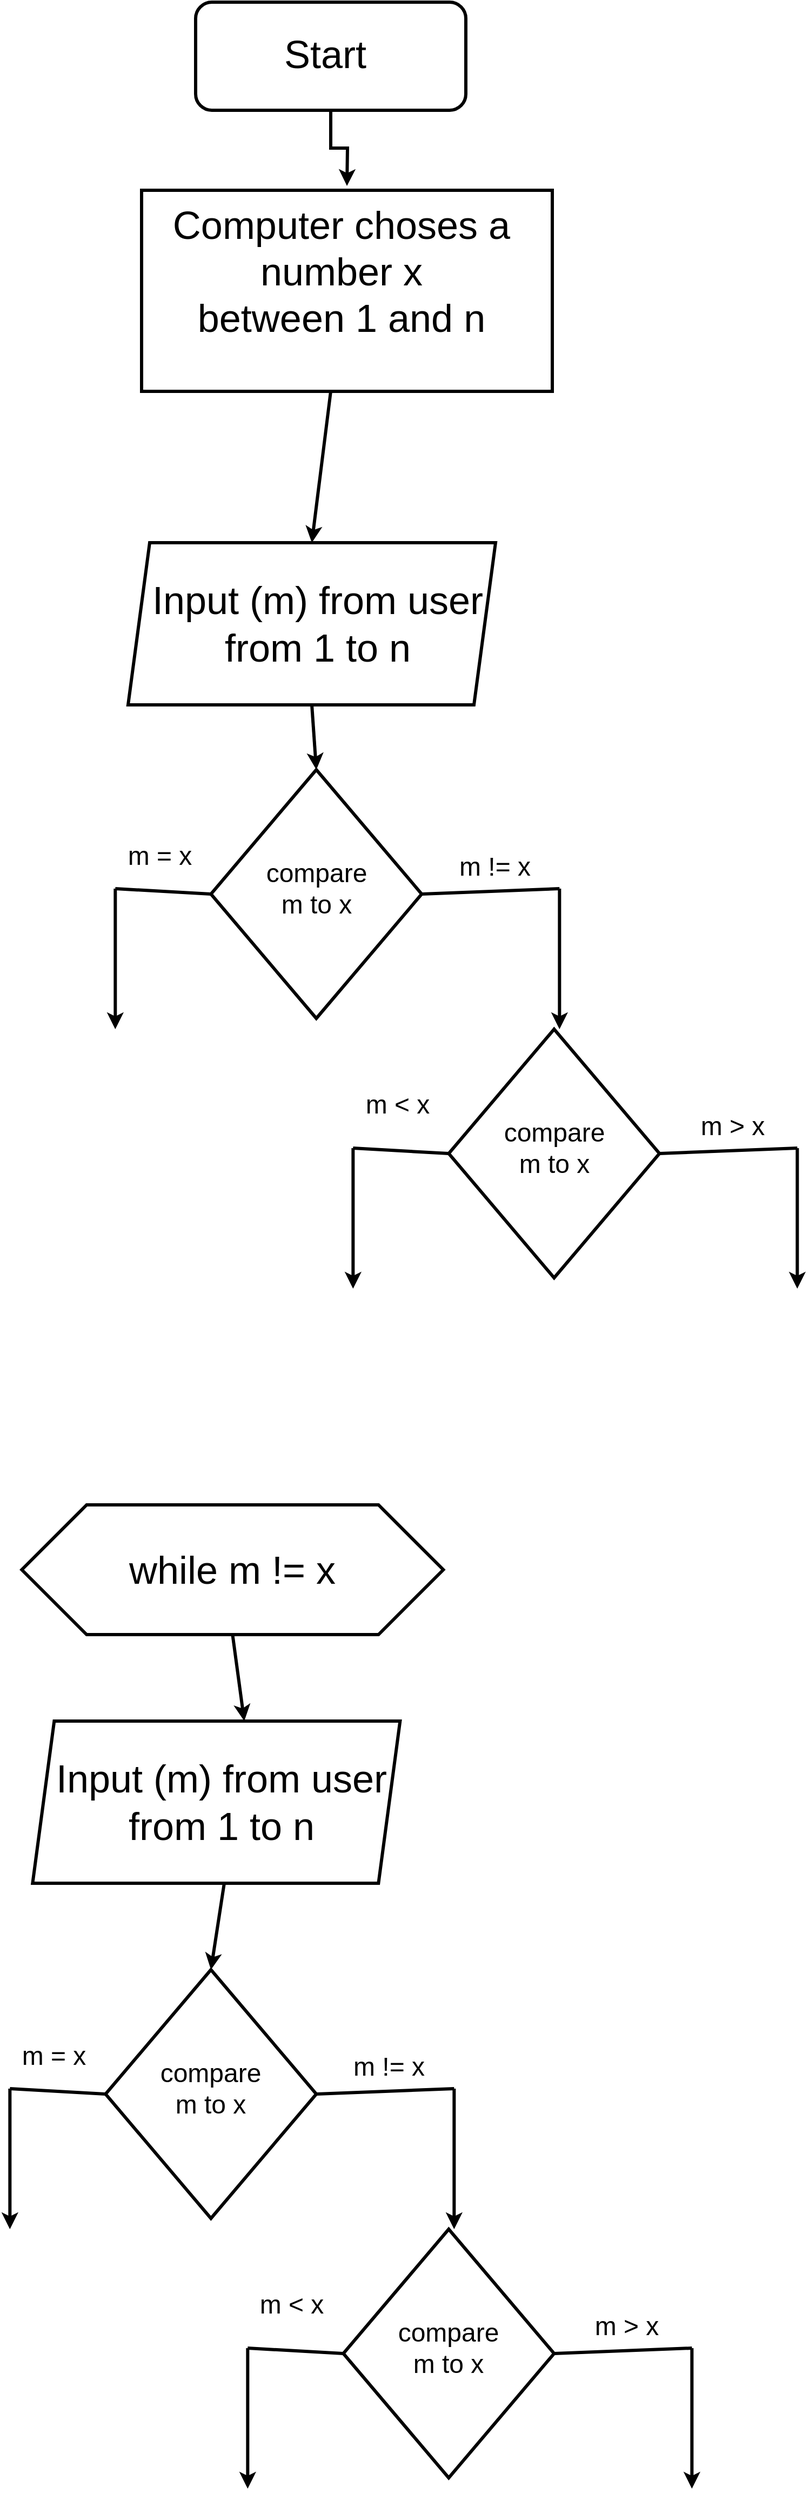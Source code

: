 <mxfile version="13.7.1" type="github"><diagram id="3_eJMLxeBSP48qe5Kqer" name="Page-1"><mxGraphModel dx="2220" dy="2492" grid="1" gridSize="10" guides="1" tooltips="1" connect="1" arrows="1" fold="1" page="1" pageScale="1" pageWidth="827" pageHeight="1169" math="0" shadow="0"><root><mxCell id="0"/><mxCell id="1" parent="0"/><mxCell id="KI3RbToSqygGyNF0EnkL-1" value="" style="rounded=1;whiteSpace=wrap;html=1;strokeWidth=3;" vertex="1" parent="1"><mxGeometry x="265" y="-560" width="250" height="100" as="geometry"/></mxCell><mxCell id="KI3RbToSqygGyNF0EnkL-2" value="&lt;span style=&quot;font-size: 36px&quot;&gt;Start&lt;br&gt;&lt;br&gt;&lt;/span&gt;" style="text;html=1;strokeColor=none;fillColor=none;align=center;verticalAlign=middle;whiteSpace=wrap;rounded=0;strokeWidth=3;" vertex="1" parent="1"><mxGeometry x="305" y="-530" width="160" height="80" as="geometry"/></mxCell><mxCell id="KI3RbToSqygGyNF0EnkL-3" value="Text" style="text;html=1;strokeColor=none;fillColor=none;align=center;verticalAlign=middle;whiteSpace=wrap;rounded=0;" vertex="1" parent="1"><mxGeometry x="259.17" y="1310" width="40" height="20" as="geometry"/></mxCell><mxCell id="KI3RbToSqygGyNF0EnkL-4" style="edgeStyle=orthogonalEdgeStyle;rounded=0;orthogonalLoop=1;jettySize=auto;html=1;strokeWidth=3;" edge="1" parent="1" source="KI3RbToSqygGyNF0EnkL-1"><mxGeometry relative="1" as="geometry"><mxPoint x="405" y="-390" as="targetPoint"/></mxGeometry></mxCell><mxCell id="KI3RbToSqygGyNF0EnkL-5" style="edgeStyle=orthogonalEdgeStyle;rounded=0;orthogonalLoop=1;jettySize=auto;html=1;exitX=0.5;exitY=1;exitDx=0;exitDy=0;strokeWidth=3;" edge="1" parent="1" source="KI3RbToSqygGyNF0EnkL-1" target="KI3RbToSqygGyNF0EnkL-1"><mxGeometry relative="1" as="geometry"/></mxCell><mxCell id="KI3RbToSqygGyNF0EnkL-6" value="" style="rounded=0;whiteSpace=wrap;html=1;strokeWidth=3;" vertex="1" parent="1"><mxGeometry x="215" y="-386" width="380" height="186" as="geometry"/></mxCell><mxCell id="KI3RbToSqygGyNF0EnkL-7" value="&lt;font style=&quot;font-size: 36px&quot;&gt;Computer choses a number x&lt;br&gt;between 1 and n&lt;br&gt;&lt;/font&gt;" style="text;html=1;strokeColor=none;fillColor=none;align=center;verticalAlign=middle;whiteSpace=wrap;rounded=0;strokeWidth=3;" vertex="1" parent="1"><mxGeometry x="205" y="-376" width="390" height="130" as="geometry"/></mxCell><mxCell id="KI3RbToSqygGyNF0EnkL-12" value="" style="shape=parallelogram;perimeter=parallelogramPerimeter;whiteSpace=wrap;html=1;fixedSize=1;strokeWidth=3;" vertex="1" parent="1"><mxGeometry x="114.17" y="1030" width="340" height="150" as="geometry"/></mxCell><mxCell id="KI3RbToSqygGyNF0EnkL-17" value="" style="rhombus;whiteSpace=wrap;html=1;strokeWidth=3;" vertex="1" parent="1"><mxGeometry x="181.67" y="1260" width="195" height="230" as="geometry"/></mxCell><mxCell id="KI3RbToSqygGyNF0EnkL-18" value="&lt;font style=&quot;font-size: 24px&quot;&gt;compare m to x&lt;/font&gt;" style="text;html=1;strokeColor=none;fillColor=none;align=center;verticalAlign=middle;whiteSpace=wrap;rounded=0;" vertex="1" parent="1"><mxGeometry x="239.17" y="1360" width="80" height="20" as="geometry"/></mxCell><mxCell id="KI3RbToSqygGyNF0EnkL-23" value="" style="endArrow=none;html=1;strokeWidth=3;exitX=1;exitY=0.5;exitDx=0;exitDy=0;" edge="1" parent="1" source="KI3RbToSqygGyNF0EnkL-17"><mxGeometry width="50" height="50" relative="1" as="geometry"><mxPoint x="454.17" y="1390" as="sourcePoint"/><mxPoint x="504.17" y="1370" as="targetPoint"/></mxGeometry></mxCell><mxCell id="KI3RbToSqygGyNF0EnkL-24" value="" style="endArrow=classic;html=1;strokeWidth=3;" edge="1" parent="1"><mxGeometry width="50" height="50" relative="1" as="geometry"><mxPoint x="504.17" y="1370" as="sourcePoint"/><mxPoint x="504.17" y="1500" as="targetPoint"/></mxGeometry></mxCell><mxCell id="KI3RbToSqygGyNF0EnkL-25" value="&lt;font style=&quot;font-size: 24px&quot;&gt;m != x&lt;/font&gt;" style="text;html=1;strokeColor=none;fillColor=none;align=center;verticalAlign=middle;whiteSpace=wrap;rounded=0;" vertex="1" parent="1"><mxGeometry x="394.17" y="1330" width="100" height="40" as="geometry"/></mxCell><mxCell id="KI3RbToSqygGyNF0EnkL-28" value="" style="endArrow=none;html=1;strokeWidth=3;exitX=0;exitY=0.5;exitDx=0;exitDy=0;" edge="1" parent="1" source="KI3RbToSqygGyNF0EnkL-17"><mxGeometry width="50" height="50" relative="1" as="geometry"><mxPoint x="-34.33" y="1375" as="sourcePoint"/><mxPoint x="93.17" y="1370" as="targetPoint"/></mxGeometry></mxCell><mxCell id="KI3RbToSqygGyNF0EnkL-29" value="" style="endArrow=classic;html=1;strokeWidth=3;" edge="1" parent="1"><mxGeometry width="50" height="50" relative="1" as="geometry"><mxPoint x="93.17" y="1370" as="sourcePoint"/><mxPoint x="93.17" y="1500" as="targetPoint"/></mxGeometry></mxCell><mxCell id="KI3RbToSqygGyNF0EnkL-30" value="&lt;font style=&quot;font-size: 24px&quot;&gt;m = x&lt;/font&gt;" style="text;html=1;strokeColor=none;fillColor=none;align=center;verticalAlign=middle;whiteSpace=wrap;rounded=0;" vertex="1" parent="1"><mxGeometry x="84.17" y="1320" width="100" height="40" as="geometry"/></mxCell><mxCell id="KI3RbToSqygGyNF0EnkL-31" value="Text" style="text;html=1;strokeColor=none;fillColor=none;align=center;verticalAlign=middle;whiteSpace=wrap;rounded=0;" vertex="1" parent="1"><mxGeometry x="479.17" y="1550" width="40" height="20" as="geometry"/></mxCell><mxCell id="KI3RbToSqygGyNF0EnkL-32" value="" style="rhombus;whiteSpace=wrap;html=1;strokeWidth=3;" vertex="1" parent="1"><mxGeometry x="401.67" y="1500" width="195" height="230" as="geometry"/></mxCell><mxCell id="KI3RbToSqygGyNF0EnkL-33" value="&lt;font style=&quot;font-size: 24px&quot;&gt;compare m to x&lt;/font&gt;" style="text;html=1;strokeColor=none;fillColor=none;align=center;verticalAlign=middle;whiteSpace=wrap;rounded=0;" vertex="1" parent="1"><mxGeometry x="459.17" y="1600" width="80" height="20" as="geometry"/></mxCell><mxCell id="KI3RbToSqygGyNF0EnkL-34" value="" style="endArrow=none;html=1;strokeWidth=3;exitX=1;exitY=0.5;exitDx=0;exitDy=0;" edge="1" parent="1" source="KI3RbToSqygGyNF0EnkL-32"><mxGeometry width="50" height="50" relative="1" as="geometry"><mxPoint x="674.17" y="1630" as="sourcePoint"/><mxPoint x="724.17" y="1610" as="targetPoint"/></mxGeometry></mxCell><mxCell id="KI3RbToSqygGyNF0EnkL-35" value="" style="endArrow=classic;html=1;strokeWidth=3;" edge="1" parent="1"><mxGeometry width="50" height="50" relative="1" as="geometry"><mxPoint x="724.17" y="1610" as="sourcePoint"/><mxPoint x="724.17" y="1740" as="targetPoint"/></mxGeometry></mxCell><mxCell id="KI3RbToSqygGyNF0EnkL-36" value="&lt;font style=&quot;font-size: 24px&quot;&gt;m &amp;gt; x&lt;/font&gt;" style="text;html=1;strokeColor=none;fillColor=none;align=center;verticalAlign=middle;whiteSpace=wrap;rounded=0;" vertex="1" parent="1"><mxGeometry x="614.17" y="1570" width="100" height="40" as="geometry"/></mxCell><mxCell id="KI3RbToSqygGyNF0EnkL-37" value="" style="endArrow=none;html=1;strokeWidth=3;exitX=0;exitY=0.5;exitDx=0;exitDy=0;" edge="1" parent="1" source="KI3RbToSqygGyNF0EnkL-32"><mxGeometry width="50" height="50" relative="1" as="geometry"><mxPoint x="185.67" y="1615" as="sourcePoint"/><mxPoint x="313.17" y="1610" as="targetPoint"/></mxGeometry></mxCell><mxCell id="KI3RbToSqygGyNF0EnkL-38" value="" style="endArrow=classic;html=1;strokeWidth=3;" edge="1" parent="1"><mxGeometry width="50" height="50" relative="1" as="geometry"><mxPoint x="313.17" y="1610" as="sourcePoint"/><mxPoint x="313.17" y="1740" as="targetPoint"/></mxGeometry></mxCell><mxCell id="KI3RbToSqygGyNF0EnkL-39" value="&lt;font style=&quot;font-size: 24px&quot;&gt;m &amp;lt; x&lt;/font&gt;" style="text;html=1;strokeColor=none;fillColor=none;align=center;verticalAlign=middle;whiteSpace=wrap;rounded=0;" vertex="1" parent="1"><mxGeometry x="304.17" y="1550" width="100" height="40" as="geometry"/></mxCell><mxCell id="KI3RbToSqygGyNF0EnkL-40" value="" style="endArrow=classic;html=1;strokeWidth=3;exitX=0.521;exitY=1.007;exitDx=0;exitDy=0;exitPerimeter=0;entryX=0.5;entryY=0;entryDx=0;entryDy=0;" edge="1" parent="1" source="KI3RbToSqygGyNF0EnkL-12" target="KI3RbToSqygGyNF0EnkL-17"><mxGeometry width="50" height="50" relative="1" as="geometry"><mxPoint x="454.17" y="1280" as="sourcePoint"/><mxPoint x="504.17" y="1230" as="targetPoint"/></mxGeometry></mxCell><mxCell id="KI3RbToSqygGyNF0EnkL-42" value="&lt;font style=&quot;font-size: 36px&quot;&gt;while m != x&lt;/font&gt;" style="shape=hexagon;perimeter=hexagonPerimeter2;whiteSpace=wrap;html=1;fixedSize=1;strokeWidth=3;size=60;" vertex="1" parent="1"><mxGeometry x="104.17" y="830" width="390" height="120" as="geometry"/></mxCell><mxCell id="KI3RbToSqygGyNF0EnkL-14" value="&lt;font style=&quot;font-size: 36px&quot;&gt;Input (m) from user from 1 to n&lt;/font&gt;" style="text;html=1;strokeColor=none;fillColor=none;align=center;verticalAlign=middle;whiteSpace=wrap;rounded=0;strokeWidth=3;" vertex="1" parent="1"><mxGeometry x="134.17" y="1050" width="310" height="110" as="geometry"/></mxCell><mxCell id="KI3RbToSqygGyNF0EnkL-59" value="" style="shape=parallelogram;perimeter=parallelogramPerimeter;whiteSpace=wrap;html=1;fixedSize=1;strokeWidth=3;" vertex="1" parent="1"><mxGeometry x="202.5" y="-60" width="340" height="150" as="geometry"/></mxCell><mxCell id="KI3RbToSqygGyNF0EnkL-60" value="&lt;font style=&quot;font-size: 36px&quot;&gt;Input (m) from user from 1 to n&lt;/font&gt;" style="text;html=1;strokeColor=none;fillColor=none;align=center;verticalAlign=middle;whiteSpace=wrap;rounded=0;strokeWidth=3;" vertex="1" parent="1"><mxGeometry x="222.5" y="-40" width="310" height="110" as="geometry"/></mxCell><mxCell id="KI3RbToSqygGyNF0EnkL-61" style="edgeStyle=orthogonalEdgeStyle;rounded=0;orthogonalLoop=1;jettySize=auto;html=1;exitX=0.5;exitY=1;exitDx=0;exitDy=0;strokeWidth=3;" edge="1" parent="1" source="KI3RbToSqygGyNF0EnkL-6" target="KI3RbToSqygGyNF0EnkL-6"><mxGeometry relative="1" as="geometry"/></mxCell><mxCell id="KI3RbToSqygGyNF0EnkL-62" value="" style="endArrow=classic;html=1;strokeWidth=3;entryX=0.5;entryY=0;entryDx=0;entryDy=0;" edge="1" parent="1" target="KI3RbToSqygGyNF0EnkL-59"><mxGeometry width="50" height="50" relative="1" as="geometry"><mxPoint x="390" y="-200" as="sourcePoint"/><mxPoint x="425" y="-180" as="targetPoint"/></mxGeometry></mxCell><mxCell id="KI3RbToSqygGyNF0EnkL-63" value="" style="endArrow=classic;html=1;strokeWidth=3;exitX=0.5;exitY=1;exitDx=0;exitDy=0;entryX=0.5;entryY=0;entryDx=0;entryDy=0;" edge="1" parent="1" source="KI3RbToSqygGyNF0EnkL-59" target="KI3RbToSqygGyNF0EnkL-103"><mxGeometry width="50" height="50" relative="1" as="geometry"><mxPoint x="520" y="150" as="sourcePoint"/><mxPoint x="370" y="160" as="targetPoint"/></mxGeometry></mxCell><mxCell id="KI3RbToSqygGyNF0EnkL-64" value="" style="endArrow=classic;html=1;strokeWidth=3;exitX=0.5;exitY=1;exitDx=0;exitDy=0;entryX=0.576;entryY=0;entryDx=0;entryDy=0;entryPerimeter=0;" edge="1" parent="1" source="KI3RbToSqygGyNF0EnkL-42" target="KI3RbToSqygGyNF0EnkL-12"><mxGeometry width="50" height="50" relative="1" as="geometry"><mxPoint x="480" y="1110" as="sourcePoint"/><mxPoint x="530" y="1060" as="targetPoint"/></mxGeometry></mxCell><mxCell id="KI3RbToSqygGyNF0EnkL-102" value="Text" style="text;html=1;strokeColor=none;fillColor=none;align=center;verticalAlign=middle;whiteSpace=wrap;rounded=0;" vertex="1" parent="1"><mxGeometry x="356.67" y="200" width="40" height="20" as="geometry"/></mxCell><mxCell id="KI3RbToSqygGyNF0EnkL-103" value="" style="rhombus;whiteSpace=wrap;html=1;strokeWidth=3;" vertex="1" parent="1"><mxGeometry x="279.17" y="150" width="195" height="230" as="geometry"/></mxCell><mxCell id="KI3RbToSqygGyNF0EnkL-104" value="&lt;font style=&quot;font-size: 24px&quot;&gt;compare m to x&lt;/font&gt;" style="text;html=1;strokeColor=none;fillColor=none;align=center;verticalAlign=middle;whiteSpace=wrap;rounded=0;" vertex="1" parent="1"><mxGeometry x="336.67" y="250" width="80" height="20" as="geometry"/></mxCell><mxCell id="KI3RbToSqygGyNF0EnkL-105" value="" style="endArrow=none;html=1;strokeWidth=3;exitX=1;exitY=0.5;exitDx=0;exitDy=0;" edge="1" parent="1" source="KI3RbToSqygGyNF0EnkL-103"><mxGeometry width="50" height="50" relative="1" as="geometry"><mxPoint x="551.67" y="280" as="sourcePoint"/><mxPoint x="601.67" y="260" as="targetPoint"/></mxGeometry></mxCell><mxCell id="KI3RbToSqygGyNF0EnkL-106" value="" style="endArrow=classic;html=1;strokeWidth=3;" edge="1" parent="1"><mxGeometry width="50" height="50" relative="1" as="geometry"><mxPoint x="601.67" y="260" as="sourcePoint"/><mxPoint x="601.67" y="390" as="targetPoint"/></mxGeometry></mxCell><mxCell id="KI3RbToSqygGyNF0EnkL-107" value="&lt;font style=&quot;font-size: 24px&quot;&gt;m != x&lt;/font&gt;" style="text;html=1;strokeColor=none;fillColor=none;align=center;verticalAlign=middle;whiteSpace=wrap;rounded=0;" vertex="1" parent="1"><mxGeometry x="491.67" y="220" width="100" height="40" as="geometry"/></mxCell><mxCell id="KI3RbToSqygGyNF0EnkL-108" value="" style="endArrow=none;html=1;strokeWidth=3;exitX=0;exitY=0.5;exitDx=0;exitDy=0;" edge="1" parent="1" source="KI3RbToSqygGyNF0EnkL-103"><mxGeometry width="50" height="50" relative="1" as="geometry"><mxPoint x="63.17" y="265" as="sourcePoint"/><mxPoint x="190.67" y="260" as="targetPoint"/></mxGeometry></mxCell><mxCell id="KI3RbToSqygGyNF0EnkL-109" value="" style="endArrow=classic;html=1;strokeWidth=3;" edge="1" parent="1"><mxGeometry width="50" height="50" relative="1" as="geometry"><mxPoint x="190.67" y="260" as="sourcePoint"/><mxPoint x="190.67" y="390" as="targetPoint"/></mxGeometry></mxCell><mxCell id="KI3RbToSqygGyNF0EnkL-110" value="&lt;font style=&quot;font-size: 24px&quot;&gt;m = x&lt;/font&gt;" style="text;html=1;strokeColor=none;fillColor=none;align=center;verticalAlign=middle;whiteSpace=wrap;rounded=0;" vertex="1" parent="1"><mxGeometry x="181.67" y="210" width="100" height="40" as="geometry"/></mxCell><mxCell id="KI3RbToSqygGyNF0EnkL-111" value="Text" style="text;html=1;strokeColor=none;fillColor=none;align=center;verticalAlign=middle;whiteSpace=wrap;rounded=0;" vertex="1" parent="1"><mxGeometry x="576.67" y="440" width="40" height="20" as="geometry"/></mxCell><mxCell id="KI3RbToSqygGyNF0EnkL-112" value="" style="rhombus;whiteSpace=wrap;html=1;strokeWidth=3;" vertex="1" parent="1"><mxGeometry x="499.17" y="390" width="195" height="230" as="geometry"/></mxCell><mxCell id="KI3RbToSqygGyNF0EnkL-113" value="&lt;font style=&quot;font-size: 24px&quot;&gt;compare m to x&lt;/font&gt;" style="text;html=1;strokeColor=none;fillColor=none;align=center;verticalAlign=middle;whiteSpace=wrap;rounded=0;" vertex="1" parent="1"><mxGeometry x="556.67" y="490" width="80" height="20" as="geometry"/></mxCell><mxCell id="KI3RbToSqygGyNF0EnkL-114" value="" style="endArrow=none;html=1;strokeWidth=3;exitX=1;exitY=0.5;exitDx=0;exitDy=0;" edge="1" parent="1" source="KI3RbToSqygGyNF0EnkL-112"><mxGeometry width="50" height="50" relative="1" as="geometry"><mxPoint x="771.67" y="520" as="sourcePoint"/><mxPoint x="821.67" y="500" as="targetPoint"/></mxGeometry></mxCell><mxCell id="KI3RbToSqygGyNF0EnkL-115" value="" style="endArrow=classic;html=1;strokeWidth=3;" edge="1" parent="1"><mxGeometry width="50" height="50" relative="1" as="geometry"><mxPoint x="821.67" y="500" as="sourcePoint"/><mxPoint x="821.67" y="630" as="targetPoint"/></mxGeometry></mxCell><mxCell id="KI3RbToSqygGyNF0EnkL-116" value="&lt;font style=&quot;font-size: 24px&quot;&gt;m &amp;gt; x&lt;/font&gt;" style="text;html=1;strokeColor=none;fillColor=none;align=center;verticalAlign=middle;whiteSpace=wrap;rounded=0;" vertex="1" parent="1"><mxGeometry x="711.67" y="460" width="100" height="40" as="geometry"/></mxCell><mxCell id="KI3RbToSqygGyNF0EnkL-117" value="" style="endArrow=none;html=1;strokeWidth=3;exitX=0;exitY=0.5;exitDx=0;exitDy=0;" edge="1" parent="1" source="KI3RbToSqygGyNF0EnkL-112"><mxGeometry width="50" height="50" relative="1" as="geometry"><mxPoint x="283.17" y="505" as="sourcePoint"/><mxPoint x="410.67" y="500" as="targetPoint"/></mxGeometry></mxCell><mxCell id="KI3RbToSqygGyNF0EnkL-118" value="" style="endArrow=classic;html=1;strokeWidth=3;" edge="1" parent="1"><mxGeometry width="50" height="50" relative="1" as="geometry"><mxPoint x="410.67" y="500" as="sourcePoint"/><mxPoint x="410.67" y="630" as="targetPoint"/></mxGeometry></mxCell><mxCell id="KI3RbToSqygGyNF0EnkL-119" value="&lt;font style=&quot;font-size: 24px&quot;&gt;m &amp;lt; x&lt;/font&gt;" style="text;html=1;strokeColor=none;fillColor=none;align=center;verticalAlign=middle;whiteSpace=wrap;rounded=0;" vertex="1" parent="1"><mxGeometry x="401.67" y="440" width="100" height="40" as="geometry"/></mxCell></root></mxGraphModel></diagram></mxfile>